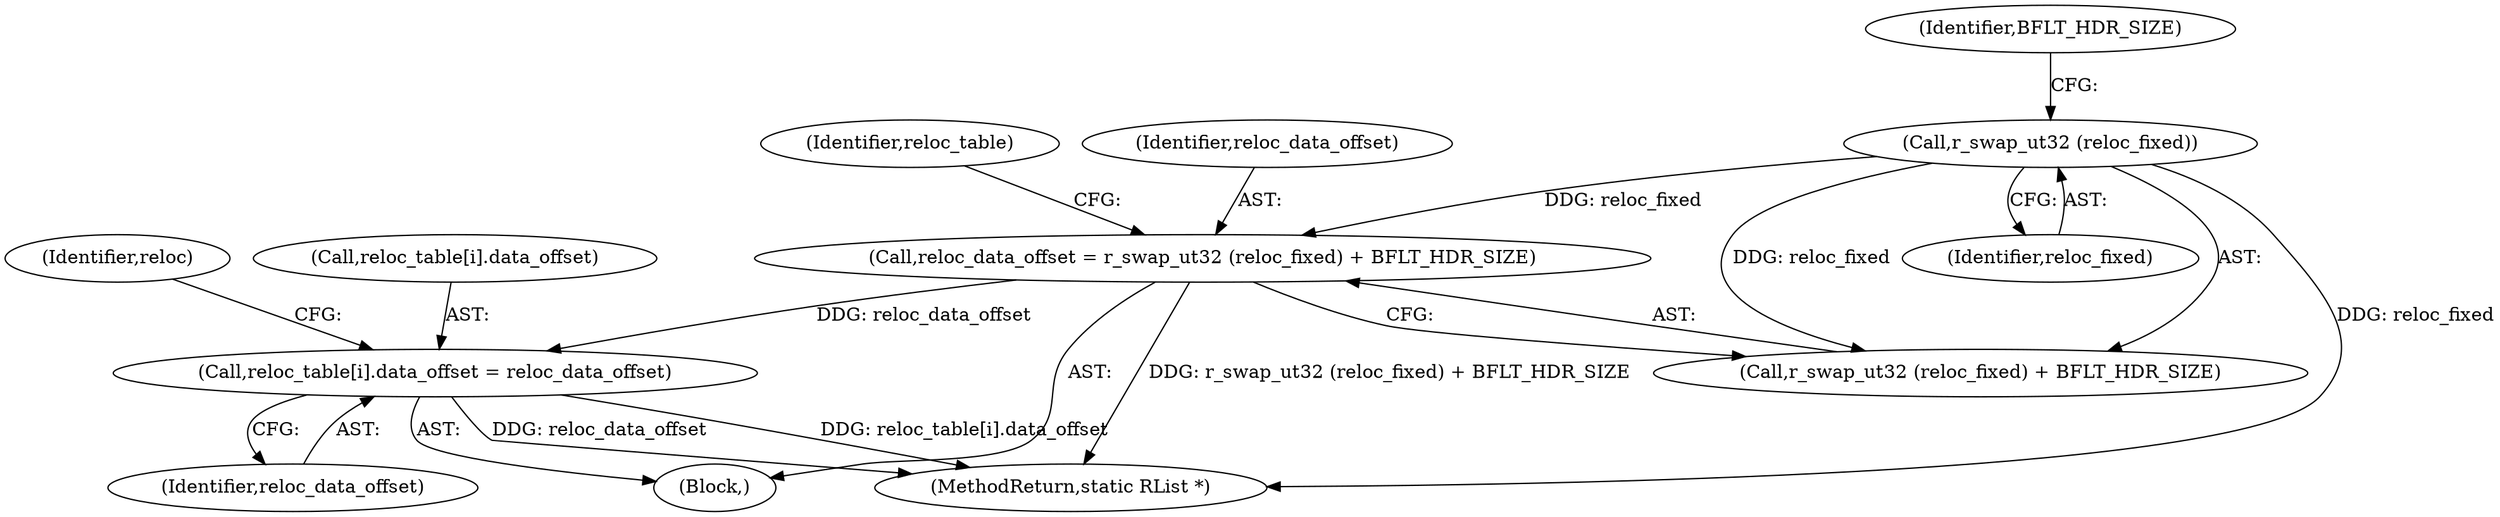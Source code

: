 digraph "0_radare2_72794dc3523bbd5bb370de3c5857cb736c387e18_0@array" {
"1000515" [label="(Call,reloc_table[i].data_offset = reloc_data_offset)"];
"1000502" [label="(Call,reloc_data_offset = r_swap_ut32 (reloc_fixed) + BFLT_HDR_SIZE)"];
"1000505" [label="(Call,r_swap_ut32 (reloc_fixed))"];
"1000507" [label="(Identifier,BFLT_HDR_SIZE)"];
"1000511" [label="(Identifier,reloc_table)"];
"1000516" [label="(Call,reloc_table[i].data_offset)"];
"1000502" [label="(Call,reloc_data_offset = r_swap_ut32 (reloc_fixed) + BFLT_HDR_SIZE)"];
"1000503" [label="(Identifier,reloc_data_offset)"];
"1000524" [label="(Identifier,reloc)"];
"1000505" [label="(Call,r_swap_ut32 (reloc_fixed))"];
"1000506" [label="(Identifier,reloc_fixed)"];
"1000504" [label="(Call,r_swap_ut32 (reloc_fixed) + BFLT_HDR_SIZE)"];
"1000451" [label="(Block,)"];
"1000521" [label="(Identifier,reloc_data_offset)"];
"1000515" [label="(Call,reloc_table[i].data_offset = reloc_data_offset)"];
"1000568" [label="(MethodReturn,static RList *)"];
"1000515" -> "1000451"  [label="AST: "];
"1000515" -> "1000521"  [label="CFG: "];
"1000516" -> "1000515"  [label="AST: "];
"1000521" -> "1000515"  [label="AST: "];
"1000524" -> "1000515"  [label="CFG: "];
"1000515" -> "1000568"  [label="DDG: reloc_table[i].data_offset"];
"1000515" -> "1000568"  [label="DDG: reloc_data_offset"];
"1000502" -> "1000515"  [label="DDG: reloc_data_offset"];
"1000502" -> "1000451"  [label="AST: "];
"1000502" -> "1000504"  [label="CFG: "];
"1000503" -> "1000502"  [label="AST: "];
"1000504" -> "1000502"  [label="AST: "];
"1000511" -> "1000502"  [label="CFG: "];
"1000502" -> "1000568"  [label="DDG: r_swap_ut32 (reloc_fixed) + BFLT_HDR_SIZE"];
"1000505" -> "1000502"  [label="DDG: reloc_fixed"];
"1000505" -> "1000504"  [label="AST: "];
"1000505" -> "1000506"  [label="CFG: "];
"1000506" -> "1000505"  [label="AST: "];
"1000507" -> "1000505"  [label="CFG: "];
"1000505" -> "1000568"  [label="DDG: reloc_fixed"];
"1000505" -> "1000504"  [label="DDG: reloc_fixed"];
}
